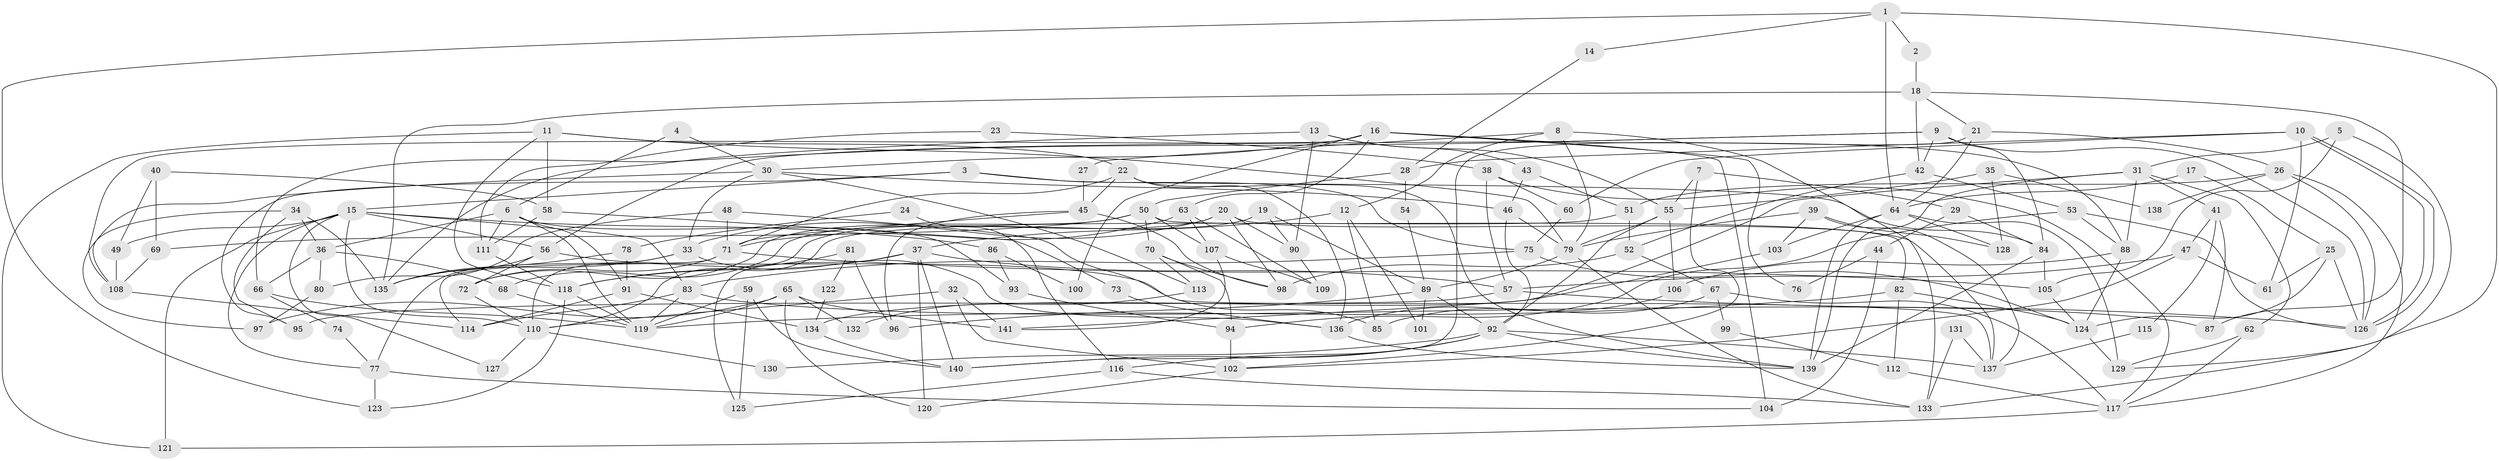 // coarse degree distribution, {5: 0.07058823529411765, 2: 0.16470588235294117, 11: 0.011764705882352941, 7: 0.08235294117647059, 6: 0.11764705882352941, 10: 0.011764705882352941, 8: 0.023529411764705882, 14: 0.011764705882352941, 4: 0.2235294117647059, 9: 0.047058823529411764, 13: 0.011764705882352941, 3: 0.21176470588235294, 17: 0.011764705882352941}
// Generated by graph-tools (version 1.1) at 2025/51/03/04/25 22:51:06]
// undirected, 141 vertices, 282 edges
graph export_dot {
  node [color=gray90,style=filled];
  1;
  2;
  3;
  4;
  5;
  6;
  7;
  8;
  9;
  10;
  11;
  12;
  13;
  14;
  15;
  16;
  17;
  18;
  19;
  20;
  21;
  22;
  23;
  24;
  25;
  26;
  27;
  28;
  29;
  30;
  31;
  32;
  33;
  34;
  35;
  36;
  37;
  38;
  39;
  40;
  41;
  42;
  43;
  44;
  45;
  46;
  47;
  48;
  49;
  50;
  51;
  52;
  53;
  54;
  55;
  56;
  57;
  58;
  59;
  60;
  61;
  62;
  63;
  64;
  65;
  66;
  67;
  68;
  69;
  70;
  71;
  72;
  73;
  74;
  75;
  76;
  77;
  78;
  79;
  80;
  81;
  82;
  83;
  84;
  85;
  86;
  87;
  88;
  89;
  90;
  91;
  92;
  93;
  94;
  95;
  96;
  97;
  98;
  99;
  100;
  101;
  102;
  103;
  104;
  105;
  106;
  107;
  108;
  109;
  110;
  111;
  112;
  113;
  114;
  115;
  116;
  117;
  118;
  119;
  120;
  121;
  122;
  123;
  124;
  125;
  126;
  127;
  128;
  129;
  130;
  131;
  132;
  133;
  134;
  135;
  136;
  137;
  138;
  139;
  140;
  141;
  1 -- 64;
  1 -- 129;
  1 -- 2;
  1 -- 14;
  1 -- 123;
  2 -- 18;
  3 -- 84;
  3 -- 15;
  3 -- 75;
  3 -- 95;
  4 -- 30;
  4 -- 6;
  5 -- 133;
  5 -- 31;
  5 -- 105;
  6 -- 111;
  6 -- 119;
  6 -- 36;
  6 -- 91;
  6 -- 93;
  7 -- 102;
  7 -- 55;
  7 -- 29;
  8 -- 79;
  8 -- 133;
  8 -- 12;
  8 -- 27;
  9 -- 66;
  9 -- 56;
  9 -- 42;
  9 -- 84;
  9 -- 126;
  10 -- 61;
  10 -- 126;
  10 -- 126;
  10 -- 28;
  10 -- 60;
  11 -- 22;
  11 -- 121;
  11 -- 58;
  11 -- 79;
  11 -- 118;
  12 -- 85;
  12 -- 37;
  12 -- 101;
  13 -- 55;
  13 -- 43;
  13 -- 90;
  13 -- 135;
  14 -- 28;
  15 -- 56;
  15 -- 83;
  15 -- 49;
  15 -- 77;
  15 -- 86;
  15 -- 110;
  15 -- 121;
  15 -- 127;
  16 -- 30;
  16 -- 88;
  16 -- 63;
  16 -- 76;
  16 -- 100;
  16 -- 104;
  16 -- 108;
  17 -- 25;
  17 -- 64;
  18 -- 42;
  18 -- 135;
  18 -- 21;
  18 -- 87;
  19 -- 110;
  19 -- 89;
  19 -- 90;
  20 -- 90;
  20 -- 33;
  20 -- 68;
  20 -- 98;
  20 -- 137;
  21 -- 64;
  21 -- 26;
  21 -- 140;
  22 -- 71;
  22 -- 139;
  22 -- 45;
  22 -- 136;
  23 -- 38;
  23 -- 111;
  24 -- 116;
  24 -- 78;
  25 -- 124;
  25 -- 126;
  25 -- 61;
  26 -- 126;
  26 -- 51;
  26 -- 117;
  26 -- 138;
  27 -- 45;
  28 -- 50;
  28 -- 54;
  29 -- 84;
  29 -- 44;
  30 -- 33;
  30 -- 108;
  30 -- 46;
  30 -- 113;
  31 -- 139;
  31 -- 62;
  31 -- 41;
  31 -- 88;
  31 -- 141;
  32 -- 110;
  32 -- 141;
  32 -- 102;
  33 -- 77;
  33 -- 136;
  33 -- 135;
  34 -- 135;
  34 -- 36;
  34 -- 95;
  34 -- 97;
  35 -- 55;
  35 -- 128;
  35 -- 138;
  36 -- 68;
  36 -- 66;
  36 -- 80;
  37 -- 57;
  37 -- 118;
  37 -- 120;
  37 -- 125;
  37 -- 140;
  38 -- 60;
  38 -- 57;
  38 -- 117;
  39 -- 79;
  39 -- 137;
  39 -- 103;
  39 -- 128;
  40 -- 69;
  40 -- 49;
  40 -- 58;
  41 -- 47;
  41 -- 87;
  41 -- 115;
  42 -- 53;
  42 -- 52;
  43 -- 51;
  43 -- 46;
  44 -- 104;
  44 -- 76;
  45 -- 98;
  45 -- 71;
  45 -- 96;
  46 -- 92;
  46 -- 79;
  47 -- 57;
  47 -- 102;
  47 -- 61;
  48 -- 80;
  48 -- 71;
  48 -- 85;
  49 -- 108;
  50 -- 72;
  50 -- 107;
  50 -- 69;
  50 -- 70;
  50 -- 82;
  51 -- 52;
  51 -- 110;
  52 -- 98;
  52 -- 67;
  53 -- 126;
  53 -- 88;
  53 -- 94;
  54 -- 89;
  55 -- 79;
  55 -- 106;
  55 -- 92;
  56 -- 137;
  56 -- 135;
  56 -- 72;
  57 -- 95;
  57 -- 126;
  58 -- 73;
  58 -- 111;
  59 -- 140;
  59 -- 119;
  59 -- 125;
  60 -- 75;
  62 -- 117;
  62 -- 129;
  63 -- 71;
  63 -- 107;
  63 -- 109;
  64 -- 103;
  64 -- 139;
  64 -- 128;
  64 -- 129;
  65 -- 119;
  65 -- 141;
  65 -- 97;
  65 -- 120;
  65 -- 132;
  66 -- 119;
  66 -- 74;
  67 -- 117;
  67 -- 85;
  67 -- 99;
  68 -- 119;
  69 -- 108;
  70 -- 94;
  70 -- 98;
  70 -- 113;
  71 -- 72;
  71 -- 105;
  71 -- 114;
  72 -- 110;
  73 -- 136;
  74 -- 77;
  75 -- 83;
  75 -- 124;
  77 -- 123;
  77 -- 104;
  78 -- 135;
  78 -- 91;
  79 -- 89;
  79 -- 133;
  80 -- 97;
  81 -- 96;
  81 -- 118;
  81 -- 122;
  82 -- 124;
  82 -- 112;
  82 -- 119;
  83 -- 87;
  83 -- 119;
  83 -- 114;
  84 -- 105;
  84 -- 139;
  86 -- 93;
  86 -- 100;
  88 -- 124;
  88 -- 106;
  89 -- 92;
  89 -- 96;
  89 -- 101;
  90 -- 109;
  91 -- 114;
  91 -- 134;
  92 -- 140;
  92 -- 116;
  92 -- 130;
  92 -- 137;
  92 -- 139;
  93 -- 94;
  94 -- 102;
  99 -- 112;
  102 -- 120;
  103 -- 134;
  105 -- 124;
  106 -- 136;
  107 -- 109;
  107 -- 141;
  108 -- 114;
  110 -- 127;
  110 -- 130;
  111 -- 118;
  112 -- 117;
  113 -- 132;
  115 -- 137;
  116 -- 125;
  116 -- 133;
  117 -- 121;
  118 -- 119;
  118 -- 123;
  122 -- 134;
  124 -- 129;
  131 -- 137;
  131 -- 133;
  134 -- 140;
  136 -- 139;
}
